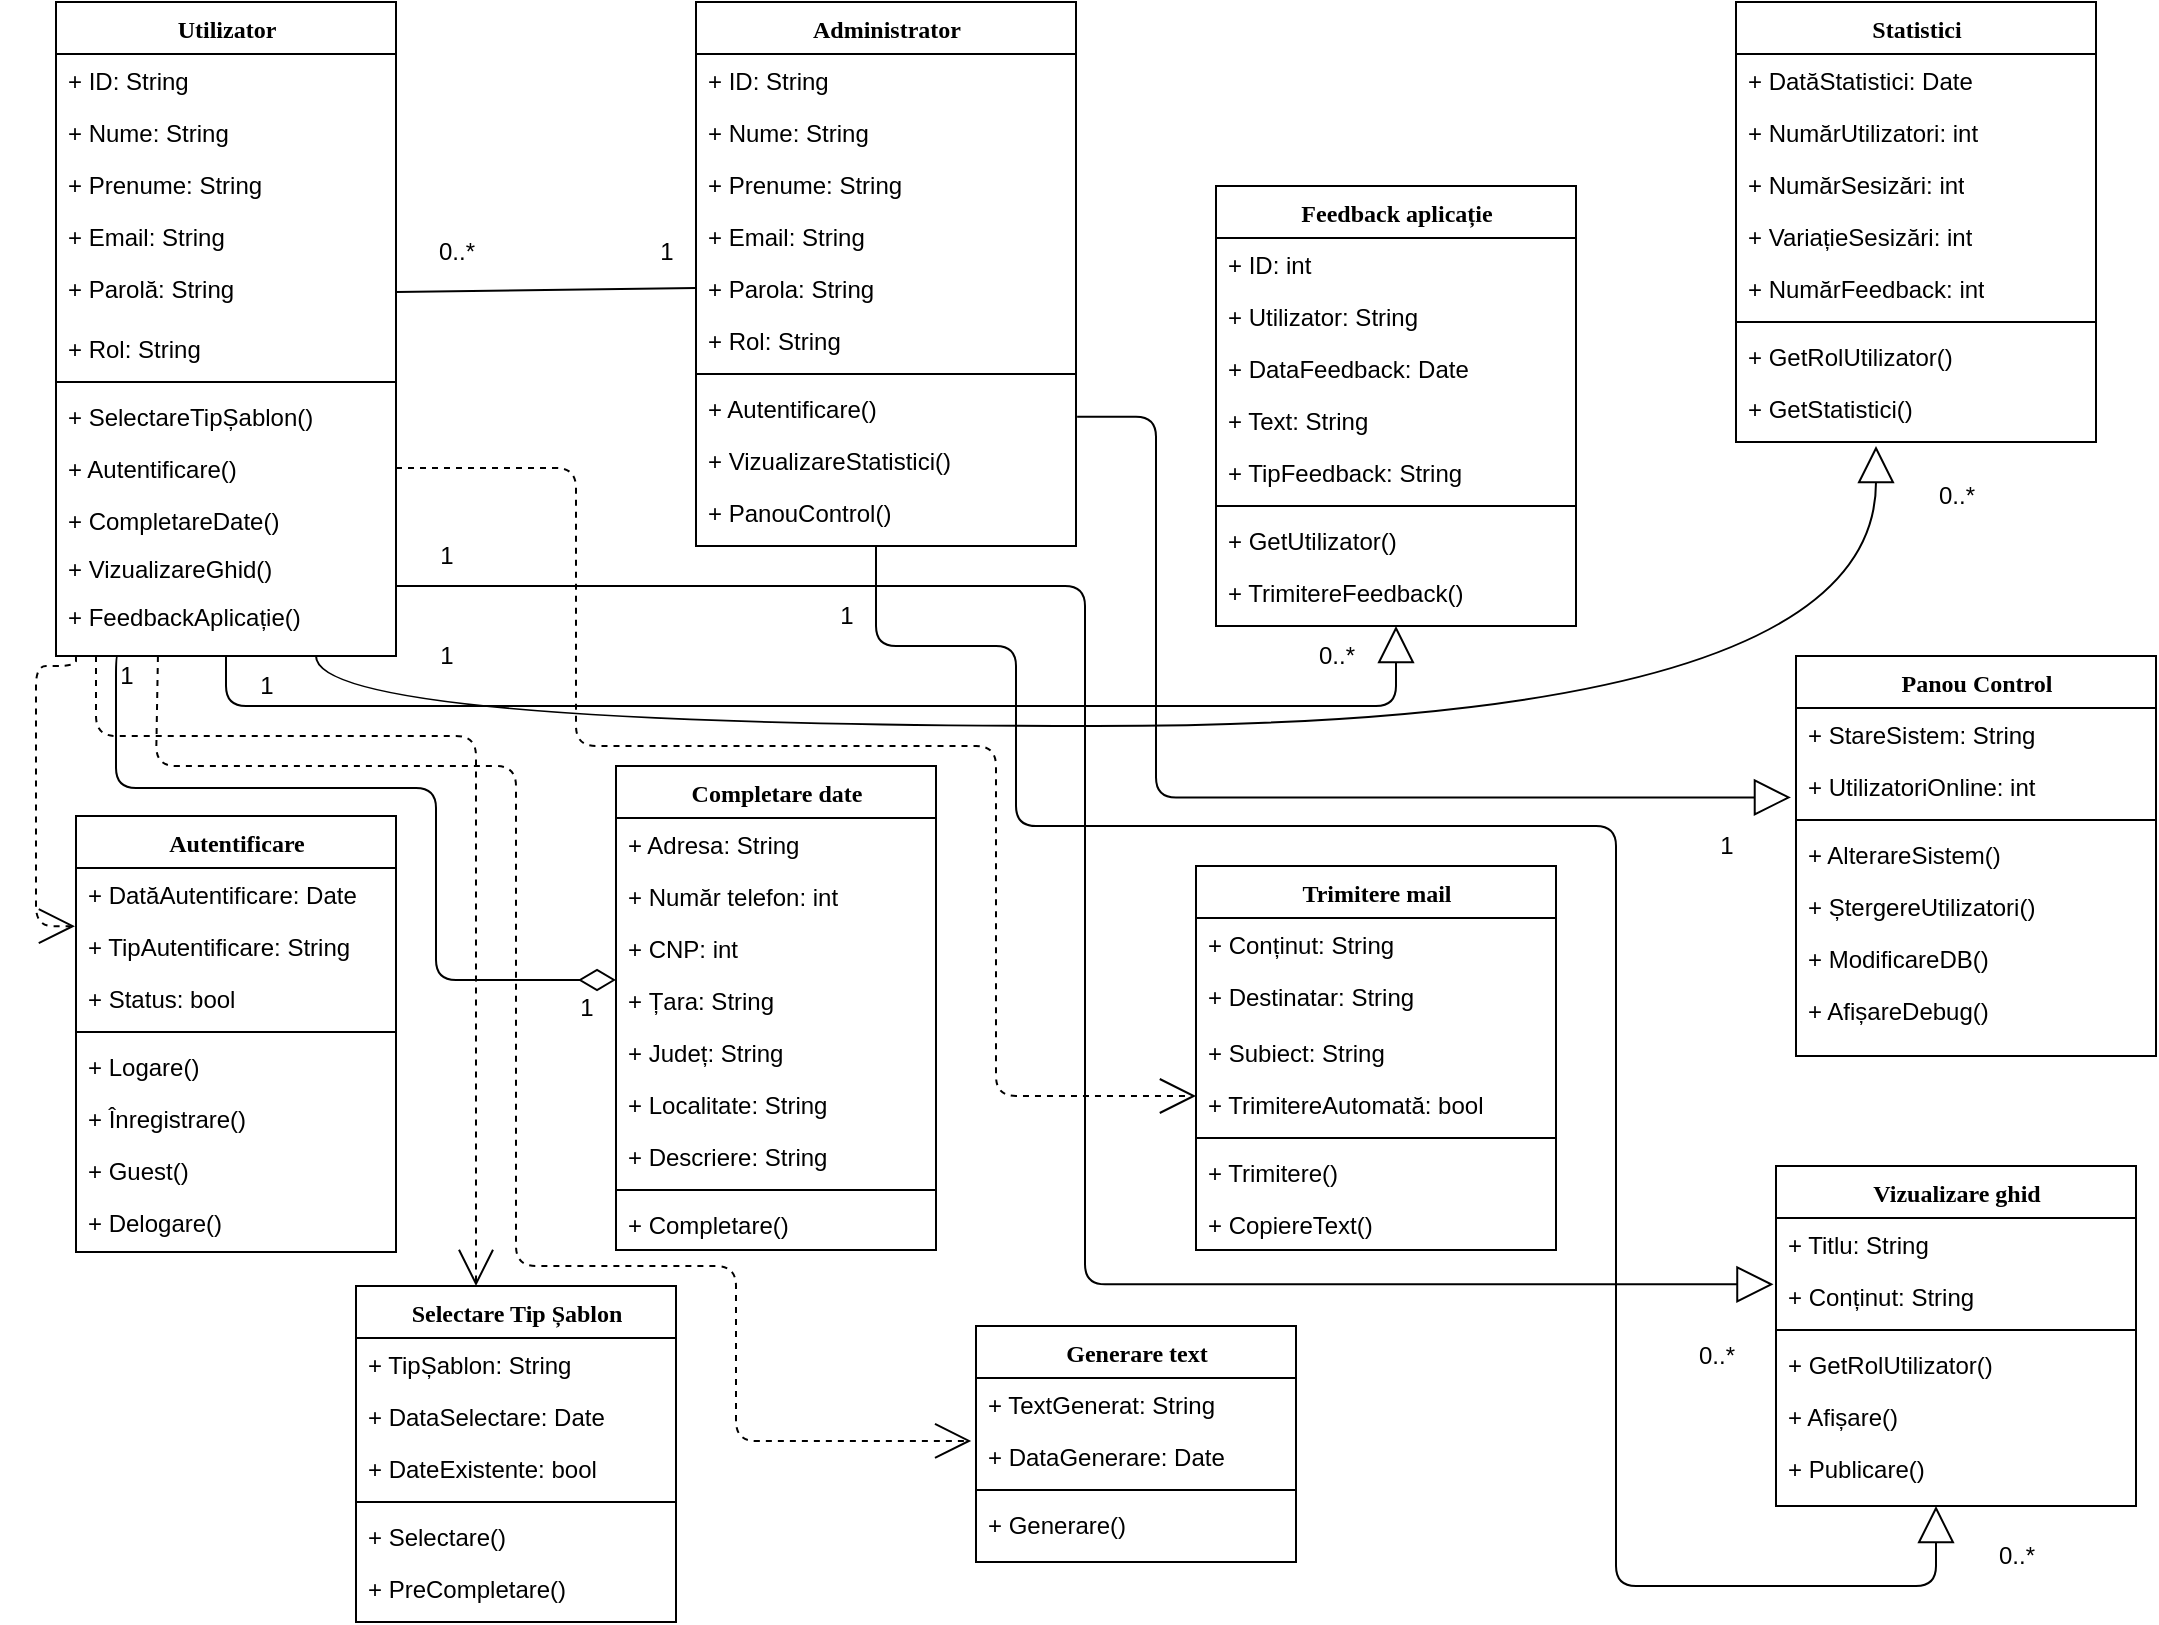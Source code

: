 <mxfile version="22.1.2" type="device">
  <diagram name="Page-1" id="9f46799a-70d6-7492-0946-bef42562c5a5">
    <mxGraphModel dx="1886" dy="870" grid="1" gridSize="10" guides="1" tooltips="1" connect="1" arrows="1" fold="1" page="1" pageScale="1" pageWidth="1100" pageHeight="850" background="none" math="0" shadow="0">
      <root>
        <mxCell id="0" />
        <mxCell id="1" parent="0" />
        <mxCell id="78961159f06e98e8-17" value="Utilizator" style="swimlane;html=1;fontStyle=1;align=center;verticalAlign=top;childLayout=stackLayout;horizontal=1;startSize=26;horizontalStack=0;resizeParent=1;resizeLast=0;collapsible=1;marginBottom=0;swimlaneFillColor=#ffffff;rounded=0;shadow=0;comic=0;labelBackgroundColor=none;strokeWidth=1;fillColor=none;fontFamily=Verdana;fontSize=12;fillOpacity=0;arcSize=15;" parent="1" vertex="1">
          <mxGeometry x="30" y="18" width="170" height="327" as="geometry" />
        </mxCell>
        <mxCell id="78961159f06e98e8-21" value="+ ID: String" style="text;html=1;strokeColor=none;fillColor=none;align=left;verticalAlign=top;spacingLeft=4;spacingRight=4;whiteSpace=wrap;overflow=hidden;rotatable=0;points=[[0,0.5],[1,0.5]];portConstraint=eastwest;fillOpacity=0;" parent="78961159f06e98e8-17" vertex="1">
          <mxGeometry y="26" width="170" height="26" as="geometry" />
        </mxCell>
        <mxCell id="78961159f06e98e8-23" value="+ Nume: String" style="text;html=1;strokeColor=none;fillColor=none;align=left;verticalAlign=top;spacingLeft=4;spacingRight=4;whiteSpace=wrap;overflow=hidden;rotatable=0;points=[[0,0.5],[1,0.5]];portConstraint=eastwest;fillOpacity=0;" parent="78961159f06e98e8-17" vertex="1">
          <mxGeometry y="52" width="170" height="26" as="geometry" />
        </mxCell>
        <mxCell id="78961159f06e98e8-25" value="+ Prenume: String" style="text;html=1;strokeColor=none;fillColor=none;align=left;verticalAlign=top;spacingLeft=4;spacingRight=4;whiteSpace=wrap;overflow=hidden;rotatable=0;points=[[0,0.5],[1,0.5]];portConstraint=eastwest;fillOpacity=0;" parent="78961159f06e98e8-17" vertex="1">
          <mxGeometry y="78" width="170" height="26" as="geometry" />
        </mxCell>
        <mxCell id="78961159f06e98e8-26" value="+ Email: String" style="text;html=1;strokeColor=none;fillColor=none;align=left;verticalAlign=top;spacingLeft=4;spacingRight=4;whiteSpace=wrap;overflow=hidden;rotatable=0;points=[[0,0.5],[1,0.5]];portConstraint=eastwest;fillOpacity=0;" parent="78961159f06e98e8-17" vertex="1">
          <mxGeometry y="104" width="170" height="26" as="geometry" />
        </mxCell>
        <mxCell id="78961159f06e98e8-24" value="+ Parolă: String" style="text;html=1;strokeColor=none;fillColor=none;align=left;verticalAlign=top;spacingLeft=4;spacingRight=4;whiteSpace=wrap;overflow=hidden;rotatable=0;points=[[0,0.5],[1,0.5]];portConstraint=eastwest;fillOpacity=0;" parent="78961159f06e98e8-17" vertex="1">
          <mxGeometry y="130" width="170" height="30" as="geometry" />
        </mxCell>
        <mxCell id="B6uZrkSf-JjobpQveS-N-21" value="+ Rol: String" style="text;html=1;strokeColor=none;fillColor=none;align=left;verticalAlign=top;spacingLeft=4;spacingRight=4;whiteSpace=wrap;overflow=hidden;rotatable=0;points=[[0,0.5],[1,0.5]];portConstraint=eastwest;fillOpacity=0;" parent="78961159f06e98e8-17" vertex="1">
          <mxGeometry y="160" width="170" height="26" as="geometry" />
        </mxCell>
        <mxCell id="78961159f06e98e8-19" value="" style="line;html=1;strokeWidth=1;fillColor=none;align=left;verticalAlign=middle;spacingTop=-1;spacingLeft=3;spacingRight=3;rotatable=0;labelPosition=right;points=[];portConstraint=eastwest;fillOpacity=0;" parent="78961159f06e98e8-17" vertex="1">
          <mxGeometry y="186" width="170" height="8" as="geometry" />
        </mxCell>
        <mxCell id="78961159f06e98e8-27" value="+&amp;nbsp;SelectareTipȘablon()" style="text;html=1;strokeColor=none;fillColor=none;align=left;verticalAlign=top;spacingLeft=4;spacingRight=4;whiteSpace=wrap;overflow=hidden;rotatable=0;points=[[0,0.5],[1,0.5]];portConstraint=eastwest;fillOpacity=0;" parent="78961159f06e98e8-17" vertex="1">
          <mxGeometry y="194" width="170" height="26" as="geometry" />
        </mxCell>
        <mxCell id="78961159f06e98e8-20" value="+ Autentificare()" style="text;html=1;strokeColor=none;fillColor=none;align=left;verticalAlign=top;spacingLeft=4;spacingRight=4;whiteSpace=wrap;overflow=hidden;rotatable=0;points=[[0,0.5],[1,0.5]];portConstraint=eastwest;fillOpacity=0;" parent="78961159f06e98e8-17" vertex="1">
          <mxGeometry y="220" width="170" height="26" as="geometry" />
        </mxCell>
        <mxCell id="B6uZrkSf-JjobpQveS-N-2" value="+ CompletareDate()" style="text;html=1;strokeColor=none;fillColor=none;align=left;verticalAlign=top;spacingLeft=4;spacingRight=4;whiteSpace=wrap;overflow=hidden;rotatable=0;points=[[0,0.5],[1,0.5]];portConstraint=eastwest;fillOpacity=0;" parent="78961159f06e98e8-17" vertex="1">
          <mxGeometry y="246" width="170" height="24" as="geometry" />
        </mxCell>
        <mxCell id="B6uZrkSf-JjobpQveS-N-18" value="+ VizualizareGhid()" style="text;html=1;strokeColor=none;fillColor=none;align=left;verticalAlign=top;spacingLeft=4;spacingRight=4;whiteSpace=wrap;overflow=hidden;rotatable=0;points=[[0,0.5],[1,0.5]];portConstraint=eastwest;fillOpacity=0;" parent="78961159f06e98e8-17" vertex="1">
          <mxGeometry y="270" width="170" height="24" as="geometry" />
        </mxCell>
        <mxCell id="B6uZrkSf-JjobpQveS-N-19" value="+ FeedbackAplicație()" style="text;html=1;strokeColor=none;fillColor=none;align=left;verticalAlign=top;spacingLeft=4;spacingRight=4;whiteSpace=wrap;overflow=hidden;rotatable=0;points=[[0,0.5],[1,0.5]];portConstraint=eastwest;fillOpacity=0;" parent="78961159f06e98e8-17" vertex="1">
          <mxGeometry y="294" width="170" height="24" as="geometry" />
        </mxCell>
        <mxCell id="78961159f06e98e8-30" value="Administrator" style="swimlane;html=1;fontStyle=1;align=center;verticalAlign=top;childLayout=stackLayout;horizontal=1;startSize=26;horizontalStack=0;resizeParent=1;resizeLast=0;collapsible=1;marginBottom=0;swimlaneFillColor=#ffffff;rounded=0;shadow=0;comic=0;labelBackgroundColor=none;strokeWidth=1;fillColor=none;fontFamily=Verdana;fontSize=12;fillOpacity=0;" parent="1" vertex="1">
          <mxGeometry x="350" y="18" width="190" height="272" as="geometry" />
        </mxCell>
        <mxCell id="78961159f06e98e8-31" value="+ ID: String" style="text;html=1;strokeColor=none;fillColor=none;align=left;verticalAlign=top;spacingLeft=4;spacingRight=4;whiteSpace=wrap;overflow=hidden;rotatable=0;points=[[0,0.5],[1,0.5]];portConstraint=eastwest;fillOpacity=0;" parent="78961159f06e98e8-30" vertex="1">
          <mxGeometry y="26" width="190" height="26" as="geometry" />
        </mxCell>
        <mxCell id="78961159f06e98e8-32" value="+ Nume: String" style="text;html=1;strokeColor=none;fillColor=none;align=left;verticalAlign=top;spacingLeft=4;spacingRight=4;whiteSpace=wrap;overflow=hidden;rotatable=0;points=[[0,0.5],[1,0.5]];portConstraint=eastwest;fillOpacity=0;" parent="78961159f06e98e8-30" vertex="1">
          <mxGeometry y="52" width="190" height="26" as="geometry" />
        </mxCell>
        <mxCell id="78961159f06e98e8-33" value="+ Prenume: String" style="text;html=1;strokeColor=none;fillColor=none;align=left;verticalAlign=top;spacingLeft=4;spacingRight=4;whiteSpace=wrap;overflow=hidden;rotatable=0;points=[[0,0.5],[1,0.5]];portConstraint=eastwest;fillOpacity=0;" parent="78961159f06e98e8-30" vertex="1">
          <mxGeometry y="78" width="190" height="26" as="geometry" />
        </mxCell>
        <mxCell id="78961159f06e98e8-34" value="+ Email: String" style="text;html=1;strokeColor=none;fillColor=none;align=left;verticalAlign=top;spacingLeft=4;spacingRight=4;whiteSpace=wrap;overflow=hidden;rotatable=0;points=[[0,0.5],[1,0.5]];portConstraint=eastwest;fillOpacity=0;" parent="78961159f06e98e8-30" vertex="1">
          <mxGeometry y="104" width="190" height="26" as="geometry" />
        </mxCell>
        <mxCell id="78961159f06e98e8-36" value="+ Parola: String" style="text;html=1;strokeColor=none;fillColor=none;align=left;verticalAlign=top;spacingLeft=4;spacingRight=4;whiteSpace=wrap;overflow=hidden;rotatable=0;points=[[0,0.5],[1,0.5]];portConstraint=eastwest;fillOpacity=0;" parent="78961159f06e98e8-30" vertex="1">
          <mxGeometry y="130" width="190" height="26" as="geometry" />
        </mxCell>
        <mxCell id="78961159f06e98e8-37" value="+ Rol: String" style="text;html=1;strokeColor=none;fillColor=none;align=left;verticalAlign=top;spacingLeft=4;spacingRight=4;whiteSpace=wrap;overflow=hidden;rotatable=0;points=[[0,0.5],[1,0.5]];portConstraint=eastwest;fillOpacity=0;" parent="78961159f06e98e8-30" vertex="1">
          <mxGeometry y="156" width="190" height="26" as="geometry" />
        </mxCell>
        <mxCell id="78961159f06e98e8-38" value="" style="line;html=1;strokeWidth=1;fillColor=none;align=left;verticalAlign=middle;spacingTop=-1;spacingLeft=3;spacingRight=3;rotatable=0;labelPosition=right;points=[];portConstraint=eastwest;fillOpacity=0;" parent="78961159f06e98e8-30" vertex="1">
          <mxGeometry y="182" width="190" height="8" as="geometry" />
        </mxCell>
        <mxCell id="78961159f06e98e8-39" value="+ Autentificare()" style="text;html=1;strokeColor=none;fillColor=none;align=left;verticalAlign=top;spacingLeft=4;spacingRight=4;whiteSpace=wrap;overflow=hidden;rotatable=0;points=[[0,0.5],[1,0.5]];portConstraint=eastwest;fillOpacity=0;" parent="78961159f06e98e8-30" vertex="1">
          <mxGeometry y="190" width="190" height="26" as="geometry" />
        </mxCell>
        <mxCell id="78961159f06e98e8-40" value="+ VizualizareStatistici()" style="text;html=1;strokeColor=none;fillColor=none;align=left;verticalAlign=top;spacingLeft=4;spacingRight=4;whiteSpace=wrap;overflow=hidden;rotatable=0;points=[[0,0.5],[1,0.5]];portConstraint=eastwest;fillOpacity=0;" parent="78961159f06e98e8-30" vertex="1">
          <mxGeometry y="216" width="190" height="26" as="geometry" />
        </mxCell>
        <mxCell id="78961159f06e98e8-42" value="+ PanouControl()" style="text;html=1;strokeColor=none;fillColor=none;align=left;verticalAlign=top;spacingLeft=4;spacingRight=4;whiteSpace=wrap;overflow=hidden;rotatable=0;points=[[0,0.5],[1,0.5]];portConstraint=eastwest;fillOpacity=0;" parent="78961159f06e98e8-30" vertex="1">
          <mxGeometry y="242" width="190" height="26" as="geometry" />
        </mxCell>
        <mxCell id="78961159f06e98e8-43" value="Feedback aplicație" style="swimlane;html=1;fontStyle=1;align=center;verticalAlign=top;childLayout=stackLayout;horizontal=1;startSize=26;horizontalStack=0;resizeParent=1;resizeLast=0;collapsible=1;marginBottom=0;swimlaneFillColor=#ffffff;rounded=0;shadow=0;comic=0;labelBackgroundColor=none;strokeWidth=1;fillColor=none;fontFamily=Verdana;fontSize=12;fillOpacity=0;" parent="1" vertex="1">
          <mxGeometry x="610" y="110" width="180" height="220" as="geometry" />
        </mxCell>
        <mxCell id="78961159f06e98e8-44" value="+ ID: int" style="text;html=1;strokeColor=none;fillColor=none;align=left;verticalAlign=top;spacingLeft=4;spacingRight=4;whiteSpace=wrap;overflow=hidden;rotatable=0;points=[[0,0.5],[1,0.5]];portConstraint=eastwest;fillOpacity=0;" parent="78961159f06e98e8-43" vertex="1">
          <mxGeometry y="26" width="180" height="26" as="geometry" />
        </mxCell>
        <mxCell id="78961159f06e98e8-45" value="+ Utilizator: String" style="text;html=1;strokeColor=none;fillColor=none;align=left;verticalAlign=top;spacingLeft=4;spacingRight=4;whiteSpace=wrap;overflow=hidden;rotatable=0;points=[[0,0.5],[1,0.5]];portConstraint=eastwest;fillOpacity=0;" parent="78961159f06e98e8-43" vertex="1">
          <mxGeometry y="52" width="180" height="26" as="geometry" />
        </mxCell>
        <mxCell id="78961159f06e98e8-49" value="+ DataFeedback: Date" style="text;html=1;strokeColor=none;fillColor=none;align=left;verticalAlign=top;spacingLeft=4;spacingRight=4;whiteSpace=wrap;overflow=hidden;rotatable=0;points=[[0,0.5],[1,0.5]];portConstraint=eastwest;fillOpacity=0;" parent="78961159f06e98e8-43" vertex="1">
          <mxGeometry y="78" width="180" height="26" as="geometry" />
        </mxCell>
        <mxCell id="78961159f06e98e8-50" value="+ Text: String" style="text;html=1;strokeColor=none;fillColor=none;align=left;verticalAlign=top;spacingLeft=4;spacingRight=4;whiteSpace=wrap;overflow=hidden;rotatable=0;points=[[0,0.5],[1,0.5]];portConstraint=eastwest;fillOpacity=0;" parent="78961159f06e98e8-43" vertex="1">
          <mxGeometry y="104" width="180" height="26" as="geometry" />
        </mxCell>
        <mxCell id="cD6_3jRQi_ZiUJ1ktqty-12" value="+ TipFeedback: String" style="text;html=1;strokeColor=none;fillColor=none;align=left;verticalAlign=top;spacingLeft=4;spacingRight=4;whiteSpace=wrap;overflow=hidden;rotatable=0;points=[[0,0.5],[1,0.5]];portConstraint=eastwest;fillOpacity=0;" vertex="1" parent="78961159f06e98e8-43">
          <mxGeometry y="130" width="180" height="26" as="geometry" />
        </mxCell>
        <mxCell id="78961159f06e98e8-51" value="" style="line;html=1;strokeWidth=1;fillColor=none;align=left;verticalAlign=middle;spacingTop=-1;spacingLeft=3;spacingRight=3;rotatable=0;labelPosition=right;points=[];portConstraint=eastwest;fillOpacity=0;" parent="78961159f06e98e8-43" vertex="1">
          <mxGeometry y="156" width="180" height="8" as="geometry" />
        </mxCell>
        <mxCell id="78961159f06e98e8-52" value="+ GetUtilizator()" style="text;html=1;strokeColor=none;fillColor=none;align=left;verticalAlign=top;spacingLeft=4;spacingRight=4;whiteSpace=wrap;overflow=hidden;rotatable=0;points=[[0,0.5],[1,0.5]];portConstraint=eastwest;fillOpacity=0;" parent="78961159f06e98e8-43" vertex="1">
          <mxGeometry y="164" width="180" height="26" as="geometry" />
        </mxCell>
        <mxCell id="78961159f06e98e8-53" value="+ TrimitereFeedback()" style="text;html=1;strokeColor=none;fillColor=none;align=left;verticalAlign=top;spacingLeft=4;spacingRight=4;whiteSpace=wrap;overflow=hidden;rotatable=0;points=[[0,0.5],[1,0.5]];portConstraint=eastwest;fillOpacity=0;" parent="78961159f06e98e8-43" vertex="1">
          <mxGeometry y="190" width="180" height="30" as="geometry" />
        </mxCell>
        <mxCell id="78961159f06e98e8-56" value="Autentificare" style="swimlane;html=1;fontStyle=1;align=center;verticalAlign=top;childLayout=stackLayout;horizontal=1;startSize=26;horizontalStack=0;resizeParent=1;resizeLast=0;collapsible=1;marginBottom=0;swimlaneFillColor=#ffffff;rounded=0;shadow=0;comic=0;labelBackgroundColor=none;strokeWidth=1;fillColor=none;fontFamily=Verdana;fontSize=12;fillOpacity=0;" parent="1" vertex="1">
          <mxGeometry x="40" y="425" width="160" height="218" as="geometry" />
        </mxCell>
        <mxCell id="78961159f06e98e8-57" value="+ DatăAutentificare: Date" style="text;html=1;strokeColor=none;fillColor=none;align=left;verticalAlign=top;spacingLeft=4;spacingRight=4;whiteSpace=wrap;overflow=hidden;rotatable=0;points=[[0,0.5],[1,0.5]];portConstraint=eastwest;fillOpacity=0;" parent="78961159f06e98e8-56" vertex="1">
          <mxGeometry y="26" width="160" height="26" as="geometry" />
        </mxCell>
        <mxCell id="78961159f06e98e8-58" value="+ TipAutentificare: String" style="text;html=1;strokeColor=none;fillColor=none;align=left;verticalAlign=top;spacingLeft=4;spacingRight=4;whiteSpace=wrap;overflow=hidden;rotatable=0;points=[[0,0.5],[1,0.5]];portConstraint=eastwest;fillOpacity=0;" parent="78961159f06e98e8-56" vertex="1">
          <mxGeometry y="52" width="160" height="26" as="geometry" />
        </mxCell>
        <mxCell id="78961159f06e98e8-59" value="+ Status: bool" style="text;html=1;strokeColor=none;fillColor=none;align=left;verticalAlign=top;spacingLeft=4;spacingRight=4;whiteSpace=wrap;overflow=hidden;rotatable=0;points=[[0,0.5],[1,0.5]];portConstraint=eastwest;fillOpacity=0;" parent="78961159f06e98e8-56" vertex="1">
          <mxGeometry y="78" width="160" height="26" as="geometry" />
        </mxCell>
        <mxCell id="78961159f06e98e8-64" value="" style="line;html=1;strokeWidth=1;fillColor=none;align=left;verticalAlign=middle;spacingTop=-1;spacingLeft=3;spacingRight=3;rotatable=0;labelPosition=right;points=[];portConstraint=eastwest;fillOpacity=0;" parent="78961159f06e98e8-56" vertex="1">
          <mxGeometry y="104" width="160" height="8" as="geometry" />
        </mxCell>
        <mxCell id="78961159f06e98e8-65" value="+ Logare()" style="text;html=1;strokeColor=none;fillColor=none;align=left;verticalAlign=top;spacingLeft=4;spacingRight=4;whiteSpace=wrap;overflow=hidden;rotatable=0;points=[[0,0.5],[1,0.5]];portConstraint=eastwest;fillOpacity=0;" parent="78961159f06e98e8-56" vertex="1">
          <mxGeometry y="112" width="160" height="26" as="geometry" />
        </mxCell>
        <mxCell id="78961159f06e98e8-66" value="+ Înregistrare()" style="text;html=1;strokeColor=none;fillColor=none;align=left;verticalAlign=top;spacingLeft=4;spacingRight=4;whiteSpace=wrap;overflow=hidden;rotatable=0;points=[[0,0.5],[1,0.5]];portConstraint=eastwest;fillOpacity=0;" parent="78961159f06e98e8-56" vertex="1">
          <mxGeometry y="138" width="160" height="26" as="geometry" />
        </mxCell>
        <mxCell id="78961159f06e98e8-68" value="+ Guest()" style="text;html=1;strokeColor=none;fillColor=none;align=left;verticalAlign=top;spacingLeft=4;spacingRight=4;whiteSpace=wrap;overflow=hidden;rotatable=0;points=[[0,0.5],[1,0.5]];portConstraint=eastwest;fillOpacity=0;" parent="78961159f06e98e8-56" vertex="1">
          <mxGeometry y="164" width="160" height="26" as="geometry" />
        </mxCell>
        <mxCell id="B6uZrkSf-JjobpQveS-N-28" value="+ Delogare()" style="text;html=1;strokeColor=none;fillColor=none;align=left;verticalAlign=top;spacingLeft=4;spacingRight=4;whiteSpace=wrap;overflow=hidden;rotatable=0;points=[[0,0.5],[1,0.5]];portConstraint=eastwest;fillOpacity=0;" parent="78961159f06e98e8-56" vertex="1">
          <mxGeometry y="190" width="160" height="26" as="geometry" />
        </mxCell>
        <mxCell id="78961159f06e98e8-69" value="Selectare Tip Șablon" style="swimlane;html=1;fontStyle=1;align=center;verticalAlign=top;childLayout=stackLayout;horizontal=1;startSize=26;horizontalStack=0;resizeParent=1;resizeLast=0;collapsible=1;marginBottom=0;swimlaneFillColor=#ffffff;rounded=0;shadow=0;comic=0;labelBackgroundColor=none;strokeWidth=1;fillColor=none;fontFamily=Verdana;fontSize=12;fillOpacity=0;" parent="1" vertex="1">
          <mxGeometry x="180" y="660" width="160" height="168" as="geometry" />
        </mxCell>
        <mxCell id="78961159f06e98e8-70" value="+ TipȘablon: String" style="text;html=1;strokeColor=none;fillColor=none;align=left;verticalAlign=top;spacingLeft=4;spacingRight=4;whiteSpace=wrap;overflow=hidden;rotatable=0;points=[[0,0.5],[1,0.5]];portConstraint=eastwest;fillOpacity=0;" parent="78961159f06e98e8-69" vertex="1">
          <mxGeometry y="26" width="160" height="26" as="geometry" />
        </mxCell>
        <mxCell id="78961159f06e98e8-71" value="+ DataSelectare: Date" style="text;html=1;strokeColor=none;fillColor=none;align=left;verticalAlign=top;spacingLeft=4;spacingRight=4;whiteSpace=wrap;overflow=hidden;rotatable=0;points=[[0,0.5],[1,0.5]];portConstraint=eastwest;fillOpacity=0;" parent="78961159f06e98e8-69" vertex="1">
          <mxGeometry y="52" width="160" height="26" as="geometry" />
        </mxCell>
        <mxCell id="78961159f06e98e8-72" value="+ DateExistente: bool" style="text;html=1;strokeColor=none;fillColor=none;align=left;verticalAlign=top;spacingLeft=4;spacingRight=4;whiteSpace=wrap;overflow=hidden;rotatable=0;points=[[0,0.5],[1,0.5]];portConstraint=eastwest;fillOpacity=0;" parent="78961159f06e98e8-69" vertex="1">
          <mxGeometry y="78" width="160" height="26" as="geometry" />
        </mxCell>
        <mxCell id="78961159f06e98e8-77" value="" style="line;html=1;strokeWidth=1;fillColor=none;align=left;verticalAlign=middle;spacingTop=-1;spacingLeft=3;spacingRight=3;rotatable=0;labelPosition=right;points=[];portConstraint=eastwest;fillOpacity=0;" parent="78961159f06e98e8-69" vertex="1">
          <mxGeometry y="104" width="160" height="8" as="geometry" />
        </mxCell>
        <mxCell id="78961159f06e98e8-78" value="+ Selectare()" style="text;html=1;strokeColor=none;fillColor=none;align=left;verticalAlign=top;spacingLeft=4;spacingRight=4;whiteSpace=wrap;overflow=hidden;rotatable=0;points=[[0,0.5],[1,0.5]];portConstraint=eastwest;fillOpacity=0;" parent="78961159f06e98e8-69" vertex="1">
          <mxGeometry y="112" width="160" height="26" as="geometry" />
        </mxCell>
        <mxCell id="78961159f06e98e8-79" value="+ PreCompletare()" style="text;html=1;strokeColor=none;fillColor=none;align=left;verticalAlign=top;spacingLeft=4;spacingRight=4;whiteSpace=wrap;overflow=hidden;rotatable=0;points=[[0,0.5],[1,0.5]];portConstraint=eastwest;fillOpacity=0;" parent="78961159f06e98e8-69" vertex="1">
          <mxGeometry y="138" width="160" height="26" as="geometry" />
        </mxCell>
        <mxCell id="78961159f06e98e8-82" value="Completare date" style="swimlane;html=1;fontStyle=1;align=center;verticalAlign=top;childLayout=stackLayout;horizontal=1;startSize=26;horizontalStack=0;resizeParent=1;resizeLast=0;collapsible=1;marginBottom=0;swimlaneFillColor=#ffffff;rounded=0;shadow=0;comic=0;labelBackgroundColor=none;strokeWidth=1;fillColor=none;fontFamily=Verdana;fontSize=12;fillOpacity=0;" parent="1" vertex="1">
          <mxGeometry x="310" y="400" width="160" height="242" as="geometry" />
        </mxCell>
        <mxCell id="78961159f06e98e8-83" value="+ Adresa: String" style="text;html=1;strokeColor=none;fillColor=none;align=left;verticalAlign=top;spacingLeft=4;spacingRight=4;whiteSpace=wrap;overflow=hidden;rotatable=0;points=[[0,0.5],[1,0.5]];portConstraint=eastwest;fillOpacity=0;" parent="78961159f06e98e8-82" vertex="1">
          <mxGeometry y="26" width="160" height="26" as="geometry" />
        </mxCell>
        <mxCell id="78961159f06e98e8-84" value="+ Număr telefon: int" style="text;html=1;strokeColor=none;fillColor=none;align=left;verticalAlign=top;spacingLeft=4;spacingRight=4;whiteSpace=wrap;overflow=hidden;rotatable=0;points=[[0,0.5],[1,0.5]];portConstraint=eastwest;fillOpacity=0;" parent="78961159f06e98e8-82" vertex="1">
          <mxGeometry y="52" width="160" height="26" as="geometry" />
        </mxCell>
        <mxCell id="78961159f06e98e8-85" value="+ CNP: int" style="text;html=1;strokeColor=none;fillColor=none;align=left;verticalAlign=top;spacingLeft=4;spacingRight=4;whiteSpace=wrap;overflow=hidden;rotatable=0;points=[[0,0.5],[1,0.5]];portConstraint=eastwest;fillOpacity=0;" parent="78961159f06e98e8-82" vertex="1">
          <mxGeometry y="78" width="160" height="26" as="geometry" />
        </mxCell>
        <mxCell id="78961159f06e98e8-86" value="+ Țara: String" style="text;html=1;strokeColor=none;fillColor=none;align=left;verticalAlign=top;spacingLeft=4;spacingRight=4;whiteSpace=wrap;overflow=hidden;rotatable=0;points=[[0,0.5],[1,0.5]];portConstraint=eastwest;fillOpacity=0;" parent="78961159f06e98e8-82" vertex="1">
          <mxGeometry y="104" width="160" height="26" as="geometry" />
        </mxCell>
        <mxCell id="78961159f06e98e8-87" value="+ Județ: String" style="text;html=1;strokeColor=none;fillColor=none;align=left;verticalAlign=top;spacingLeft=4;spacingRight=4;whiteSpace=wrap;overflow=hidden;rotatable=0;points=[[0,0.5],[1,0.5]];portConstraint=eastwest;fillOpacity=0;" parent="78961159f06e98e8-82" vertex="1">
          <mxGeometry y="130" width="160" height="26" as="geometry" />
        </mxCell>
        <mxCell id="78961159f06e98e8-88" value="+ Localitate: String" style="text;html=1;strokeColor=none;fillColor=none;align=left;verticalAlign=top;spacingLeft=4;spacingRight=4;whiteSpace=wrap;overflow=hidden;rotatable=0;points=[[0,0.5],[1,0.5]];portConstraint=eastwest;fillOpacity=0;" parent="78961159f06e98e8-82" vertex="1">
          <mxGeometry y="156" width="160" height="26" as="geometry" />
        </mxCell>
        <mxCell id="78961159f06e98e8-89" value="+ Descriere: String" style="text;html=1;strokeColor=none;fillColor=none;align=left;verticalAlign=top;spacingLeft=4;spacingRight=4;whiteSpace=wrap;overflow=hidden;rotatable=0;points=[[0,0.5],[1,0.5]];portConstraint=eastwest;fillOpacity=0;" parent="78961159f06e98e8-82" vertex="1">
          <mxGeometry y="182" width="160" height="26" as="geometry" />
        </mxCell>
        <mxCell id="78961159f06e98e8-90" value="" style="line;html=1;strokeWidth=1;fillColor=none;align=left;verticalAlign=middle;spacingTop=-1;spacingLeft=3;spacingRight=3;rotatable=0;labelPosition=right;points=[];portConstraint=eastwest;fillOpacity=0;" parent="78961159f06e98e8-82" vertex="1">
          <mxGeometry y="208" width="160" height="8" as="geometry" />
        </mxCell>
        <mxCell id="78961159f06e98e8-91" value="+ Completare()" style="text;html=1;strokeColor=none;fillColor=none;align=left;verticalAlign=top;spacingLeft=4;spacingRight=4;whiteSpace=wrap;overflow=hidden;rotatable=0;points=[[0,0.5],[1,0.5]];portConstraint=eastwest;fillOpacity=0;" parent="78961159f06e98e8-82" vertex="1">
          <mxGeometry y="216" width="160" height="26" as="geometry" />
        </mxCell>
        <mxCell id="78961159f06e98e8-95" value="Generare text" style="swimlane;html=1;fontStyle=1;align=center;verticalAlign=top;childLayout=stackLayout;horizontal=1;startSize=26;horizontalStack=0;resizeParent=1;resizeLast=0;collapsible=1;marginBottom=0;swimlaneFillColor=#ffffff;rounded=0;shadow=0;comic=0;labelBackgroundColor=none;strokeWidth=1;fillColor=none;fontFamily=Verdana;fontSize=12;fillOpacity=0;" parent="1" vertex="1">
          <mxGeometry x="490" y="680" width="160" height="118" as="geometry" />
        </mxCell>
        <mxCell id="78961159f06e98e8-96" value="+ TextGenerat: String" style="text;html=1;strokeColor=none;fillColor=none;align=left;verticalAlign=top;spacingLeft=4;spacingRight=4;whiteSpace=wrap;overflow=hidden;rotatable=0;points=[[0,0.5],[1,0.5]];portConstraint=eastwest;fillOpacity=0;" parent="78961159f06e98e8-95" vertex="1">
          <mxGeometry y="26" width="160" height="26" as="geometry" />
        </mxCell>
        <mxCell id="78961159f06e98e8-97" value="+ DataGenerare: Date" style="text;html=1;strokeColor=none;fillColor=none;align=left;verticalAlign=top;spacingLeft=4;spacingRight=4;whiteSpace=wrap;overflow=hidden;rotatable=0;points=[[0,0.5],[1,0.5]];portConstraint=eastwest;fillOpacity=0;" parent="78961159f06e98e8-95" vertex="1">
          <mxGeometry y="52" width="160" height="26" as="geometry" />
        </mxCell>
        <mxCell id="78961159f06e98e8-103" value="" style="line;html=1;strokeWidth=1;fillColor=none;align=left;verticalAlign=middle;spacingTop=-1;spacingLeft=3;spacingRight=3;rotatable=0;labelPosition=right;points=[];portConstraint=eastwest;fillOpacity=0;" parent="78961159f06e98e8-95" vertex="1">
          <mxGeometry y="78" width="160" height="8" as="geometry" />
        </mxCell>
        <mxCell id="78961159f06e98e8-104" value="+ Generare()" style="text;html=1;strokeColor=none;fillColor=none;align=left;verticalAlign=top;spacingLeft=4;spacingRight=4;whiteSpace=wrap;overflow=hidden;rotatable=0;points=[[0,0.5],[1,0.5]];portConstraint=eastwest;fillOpacity=0;" parent="78961159f06e98e8-95" vertex="1">
          <mxGeometry y="86" width="160" height="26" as="geometry" />
        </mxCell>
        <mxCell id="78961159f06e98e8-108" value="Trimitere mail" style="swimlane;html=1;fontStyle=1;align=center;verticalAlign=top;childLayout=stackLayout;horizontal=1;startSize=26;horizontalStack=0;resizeParent=1;resizeLast=0;collapsible=1;marginBottom=0;swimlaneFillColor=#ffffff;rounded=0;shadow=0;comic=0;labelBackgroundColor=none;strokeWidth=1;fillColor=none;fontFamily=Verdana;fontSize=12;fillOpacity=0;" parent="1" vertex="1">
          <mxGeometry x="600" y="450" width="180" height="192" as="geometry" />
        </mxCell>
        <mxCell id="78961159f06e98e8-109" value="+ Conținut: String" style="text;html=1;strokeColor=none;fillColor=none;align=left;verticalAlign=top;spacingLeft=4;spacingRight=4;whiteSpace=wrap;overflow=hidden;rotatable=0;points=[[0,0.5],[1,0.5]];portConstraint=eastwest;fillOpacity=0;" parent="78961159f06e98e8-108" vertex="1">
          <mxGeometry y="26" width="180" height="26" as="geometry" />
        </mxCell>
        <mxCell id="78961159f06e98e8-110" value="+ Destinatar: String" style="text;html=1;strokeColor=none;fillColor=none;align=left;verticalAlign=top;spacingLeft=4;spacingRight=4;whiteSpace=wrap;overflow=hidden;rotatable=0;points=[[0,0.5],[1,0.5]];portConstraint=eastwest;fillOpacity=0;" parent="78961159f06e98e8-108" vertex="1">
          <mxGeometry y="52" width="180" height="28" as="geometry" />
        </mxCell>
        <mxCell id="cD6_3jRQi_ZiUJ1ktqty-6" value="+ Subiect: String" style="text;html=1;strokeColor=none;fillColor=none;align=left;verticalAlign=top;spacingLeft=4;spacingRight=4;whiteSpace=wrap;overflow=hidden;rotatable=0;points=[[0,0.5],[1,0.5]];portConstraint=eastwest;fillOpacity=0;" vertex="1" parent="78961159f06e98e8-108">
          <mxGeometry y="80" width="180" height="26" as="geometry" />
        </mxCell>
        <mxCell id="cD6_3jRQi_ZiUJ1ktqty-7" value="+ TrimitereAutomată: bool" style="text;html=1;strokeColor=none;fillColor=none;align=left;verticalAlign=top;spacingLeft=4;spacingRight=4;whiteSpace=wrap;overflow=hidden;rotatable=0;points=[[0,0.5],[1,0.5]];portConstraint=eastwest;fillOpacity=0;" vertex="1" parent="78961159f06e98e8-108">
          <mxGeometry y="106" width="180" height="26" as="geometry" />
        </mxCell>
        <mxCell id="78961159f06e98e8-116" value="" style="line;html=1;strokeWidth=1;fillColor=none;align=left;verticalAlign=middle;spacingTop=-1;spacingLeft=3;spacingRight=3;rotatable=0;labelPosition=right;points=[];portConstraint=eastwest;fillOpacity=0;" parent="78961159f06e98e8-108" vertex="1">
          <mxGeometry y="132" width="180" height="8" as="geometry" />
        </mxCell>
        <mxCell id="78961159f06e98e8-117" value="+ Trimitere()" style="text;html=1;strokeColor=none;fillColor=none;align=left;verticalAlign=top;spacingLeft=4;spacingRight=4;whiteSpace=wrap;overflow=hidden;rotatable=0;points=[[0,0.5],[1,0.5]];portConstraint=eastwest;fillOpacity=0;" parent="78961159f06e98e8-108" vertex="1">
          <mxGeometry y="140" width="180" height="26" as="geometry" />
        </mxCell>
        <mxCell id="78961159f06e98e8-120" value="+ CopiereText()" style="text;html=1;strokeColor=none;fillColor=none;align=left;verticalAlign=top;spacingLeft=4;spacingRight=4;whiteSpace=wrap;overflow=hidden;rotatable=0;points=[[0,0.5],[1,0.5]];portConstraint=eastwest;fillOpacity=0;" parent="78961159f06e98e8-108" vertex="1">
          <mxGeometry y="166" width="180" height="26" as="geometry" />
        </mxCell>
        <mxCell id="cD6_3jRQi_ZiUJ1ktqty-1" style="edgeStyle=elbowEdgeStyle;html=1;labelBackgroundColor=none;startFill=0;startSize=8;endArrow=block;endFill=0;endSize=16;fontFamily=Verdana;fontSize=12;fillOpacity=0;elbow=vertical;exitX=0.5;exitY=1;exitDx=0;exitDy=0;entryX=0.5;entryY=1;entryDx=0;entryDy=0;entryPerimeter=0;" edge="1" parent="1" source="78961159f06e98e8-17" target="78961159f06e98e8-53">
          <mxGeometry relative="1" as="geometry">
            <Array as="points">
              <mxPoint x="470" y="370" />
            </Array>
            <mxPoint x="70" y="380" as="sourcePoint" />
            <mxPoint x="840" y="330" as="targetPoint" />
          </mxGeometry>
        </mxCell>
        <mxCell id="cD6_3jRQi_ZiUJ1ktqty-9" value="" style="endArrow=none;html=1;rounded=0;entryX=0;entryY=0.5;entryDx=0;entryDy=0;exitX=1;exitY=0.5;exitDx=0;exitDy=0;" edge="1" parent="1" source="78961159f06e98e8-24" target="78961159f06e98e8-36">
          <mxGeometry width="50" height="50" relative="1" as="geometry">
            <mxPoint x="230" y="200" as="sourcePoint" />
            <mxPoint x="280" y="150" as="targetPoint" />
          </mxGeometry>
        </mxCell>
        <mxCell id="cD6_3jRQi_ZiUJ1ktqty-10" value="1" style="text;html=1;align=center;verticalAlign=middle;resizable=0;points=[];autosize=1;strokeColor=none;fillColor=none;" vertex="1" parent="1">
          <mxGeometry x="320" y="128" width="30" height="30" as="geometry" />
        </mxCell>
        <mxCell id="cD6_3jRQi_ZiUJ1ktqty-11" value="0..*" style="text;html=1;align=center;verticalAlign=middle;resizable=0;points=[];autosize=1;strokeColor=none;fillColor=none;" vertex="1" parent="1">
          <mxGeometry x="210" y="128" width="40" height="30" as="geometry" />
        </mxCell>
        <mxCell id="cD6_3jRQi_ZiUJ1ktqty-13" value="1" style="text;html=1;align=center;verticalAlign=middle;resizable=0;points=[];autosize=1;strokeColor=none;fillColor=none;" vertex="1" parent="1">
          <mxGeometry x="120" y="345" width="30" height="30" as="geometry" />
        </mxCell>
        <mxCell id="cD6_3jRQi_ZiUJ1ktqty-14" value="0..*" style="text;html=1;align=center;verticalAlign=middle;resizable=0;points=[];autosize=1;strokeColor=none;fillColor=none;" vertex="1" parent="1">
          <mxGeometry x="650" y="330" width="40" height="30" as="geometry" />
        </mxCell>
        <mxCell id="cD6_3jRQi_ZiUJ1ktqty-17" value="Vizualizare ghid" style="swimlane;html=1;fontStyle=1;align=center;verticalAlign=top;childLayout=stackLayout;horizontal=1;startSize=26;horizontalStack=0;resizeParent=1;resizeLast=0;collapsible=1;marginBottom=0;swimlaneFillColor=#ffffff;rounded=0;shadow=0;comic=0;labelBackgroundColor=none;strokeWidth=1;fillColor=none;fontFamily=Verdana;fontSize=12;fillOpacity=0;" vertex="1" parent="1">
          <mxGeometry x="890" y="600" width="180" height="170" as="geometry" />
        </mxCell>
        <mxCell id="cD6_3jRQi_ZiUJ1ktqty-18" value="+ Titlu: String" style="text;html=1;strokeColor=none;fillColor=none;align=left;verticalAlign=top;spacingLeft=4;spacingRight=4;whiteSpace=wrap;overflow=hidden;rotatable=0;points=[[0,0.5],[1,0.5]];portConstraint=eastwest;fillOpacity=0;" vertex="1" parent="cD6_3jRQi_ZiUJ1ktqty-17">
          <mxGeometry y="26" width="180" height="26" as="geometry" />
        </mxCell>
        <mxCell id="cD6_3jRQi_ZiUJ1ktqty-19" value="+ Conținut: String" style="text;html=1;strokeColor=none;fillColor=none;align=left;verticalAlign=top;spacingLeft=4;spacingRight=4;whiteSpace=wrap;overflow=hidden;rotatable=0;points=[[0,0.5],[1,0.5]];portConstraint=eastwest;fillOpacity=0;" vertex="1" parent="cD6_3jRQi_ZiUJ1ktqty-17">
          <mxGeometry y="52" width="180" height="26" as="geometry" />
        </mxCell>
        <mxCell id="cD6_3jRQi_ZiUJ1ktqty-23" value="" style="line;html=1;strokeWidth=1;fillColor=none;align=left;verticalAlign=middle;spacingTop=-1;spacingLeft=3;spacingRight=3;rotatable=0;labelPosition=right;points=[];portConstraint=eastwest;fillOpacity=0;" vertex="1" parent="cD6_3jRQi_ZiUJ1ktqty-17">
          <mxGeometry y="78" width="180" height="8" as="geometry" />
        </mxCell>
        <mxCell id="cD6_3jRQi_ZiUJ1ktqty-24" value="+ GetRolUtilizator()" style="text;html=1;strokeColor=none;fillColor=none;align=left;verticalAlign=top;spacingLeft=4;spacingRight=4;whiteSpace=wrap;overflow=hidden;rotatable=0;points=[[0,0.5],[1,0.5]];portConstraint=eastwest;fillOpacity=0;" vertex="1" parent="cD6_3jRQi_ZiUJ1ktqty-17">
          <mxGeometry y="86" width="180" height="26" as="geometry" />
        </mxCell>
        <mxCell id="cD6_3jRQi_ZiUJ1ktqty-76" value="+ Afișare()" style="text;html=1;strokeColor=none;fillColor=none;align=left;verticalAlign=top;spacingLeft=4;spacingRight=4;whiteSpace=wrap;overflow=hidden;rotatable=0;points=[[0,0.5],[1,0.5]];portConstraint=eastwest;fillOpacity=0;" vertex="1" parent="cD6_3jRQi_ZiUJ1ktqty-17">
          <mxGeometry y="112" width="180" height="26" as="geometry" />
        </mxCell>
        <mxCell id="cD6_3jRQi_ZiUJ1ktqty-77" value="+ Publicare()" style="text;html=1;strokeColor=none;fillColor=none;align=left;verticalAlign=top;spacingLeft=4;spacingRight=4;whiteSpace=wrap;overflow=hidden;rotatable=0;points=[[0,0.5],[1,0.5]];portConstraint=eastwest;fillOpacity=0;" vertex="1" parent="cD6_3jRQi_ZiUJ1ktqty-17">
          <mxGeometry y="138" width="180" height="26" as="geometry" />
        </mxCell>
        <mxCell id="cD6_3jRQi_ZiUJ1ktqty-26" value="Statistici" style="swimlane;html=1;fontStyle=1;align=center;verticalAlign=top;childLayout=stackLayout;horizontal=1;startSize=26;horizontalStack=0;resizeParent=1;resizeLast=0;collapsible=1;marginBottom=0;swimlaneFillColor=#ffffff;rounded=0;shadow=0;comic=0;labelBackgroundColor=none;strokeWidth=1;fillColor=none;fontFamily=Verdana;fontSize=12;fillOpacity=0;" vertex="1" parent="1">
          <mxGeometry x="870" y="18" width="180" height="220" as="geometry" />
        </mxCell>
        <mxCell id="cD6_3jRQi_ZiUJ1ktqty-27" value="+ DatăStatistici: Date" style="text;html=1;strokeColor=none;fillColor=none;align=left;verticalAlign=top;spacingLeft=4;spacingRight=4;whiteSpace=wrap;overflow=hidden;rotatable=0;points=[[0,0.5],[1,0.5]];portConstraint=eastwest;fillOpacity=0;" vertex="1" parent="cD6_3jRQi_ZiUJ1ktqty-26">
          <mxGeometry y="26" width="180" height="26" as="geometry" />
        </mxCell>
        <mxCell id="cD6_3jRQi_ZiUJ1ktqty-28" value="+ NumărUtilizatori: int" style="text;html=1;strokeColor=none;fillColor=none;align=left;verticalAlign=top;spacingLeft=4;spacingRight=4;whiteSpace=wrap;overflow=hidden;rotatable=0;points=[[0,0.5],[1,0.5]];portConstraint=eastwest;fillOpacity=0;" vertex="1" parent="cD6_3jRQi_ZiUJ1ktqty-26">
          <mxGeometry y="52" width="180" height="26" as="geometry" />
        </mxCell>
        <mxCell id="cD6_3jRQi_ZiUJ1ktqty-29" value="+ NumărSesizări: int" style="text;html=1;strokeColor=none;fillColor=none;align=left;verticalAlign=top;spacingLeft=4;spacingRight=4;whiteSpace=wrap;overflow=hidden;rotatable=0;points=[[0,0.5],[1,0.5]];portConstraint=eastwest;fillOpacity=0;" vertex="1" parent="cD6_3jRQi_ZiUJ1ktqty-26">
          <mxGeometry y="78" width="180" height="26" as="geometry" />
        </mxCell>
        <mxCell id="cD6_3jRQi_ZiUJ1ktqty-30" value="+ VariațieSesizări: int" style="text;html=1;strokeColor=none;fillColor=none;align=left;verticalAlign=top;spacingLeft=4;spacingRight=4;whiteSpace=wrap;overflow=hidden;rotatable=0;points=[[0,0.5],[1,0.5]];portConstraint=eastwest;fillOpacity=0;" vertex="1" parent="cD6_3jRQi_ZiUJ1ktqty-26">
          <mxGeometry y="104" width="180" height="26" as="geometry" />
        </mxCell>
        <mxCell id="cD6_3jRQi_ZiUJ1ktqty-31" value="+ NumărFeedback: int" style="text;html=1;strokeColor=none;fillColor=none;align=left;verticalAlign=top;spacingLeft=4;spacingRight=4;whiteSpace=wrap;overflow=hidden;rotatable=0;points=[[0,0.5],[1,0.5]];portConstraint=eastwest;fillOpacity=0;" vertex="1" parent="cD6_3jRQi_ZiUJ1ktqty-26">
          <mxGeometry y="130" width="180" height="26" as="geometry" />
        </mxCell>
        <mxCell id="cD6_3jRQi_ZiUJ1ktqty-32" value="" style="line;html=1;strokeWidth=1;fillColor=none;align=left;verticalAlign=middle;spacingTop=-1;spacingLeft=3;spacingRight=3;rotatable=0;labelPosition=right;points=[];portConstraint=eastwest;fillOpacity=0;" vertex="1" parent="cD6_3jRQi_ZiUJ1ktqty-26">
          <mxGeometry y="156" width="180" height="8" as="geometry" />
        </mxCell>
        <mxCell id="cD6_3jRQi_ZiUJ1ktqty-33" value="+ GetRolUtilizator()" style="text;html=1;strokeColor=none;fillColor=none;align=left;verticalAlign=top;spacingLeft=4;spacingRight=4;whiteSpace=wrap;overflow=hidden;rotatable=0;points=[[0,0.5],[1,0.5]];portConstraint=eastwest;fillOpacity=0;" vertex="1" parent="cD6_3jRQi_ZiUJ1ktqty-26">
          <mxGeometry y="164" width="180" height="26" as="geometry" />
        </mxCell>
        <mxCell id="cD6_3jRQi_ZiUJ1ktqty-35" value="+ GetStatistici()" style="text;html=1;strokeColor=none;fillColor=none;align=left;verticalAlign=top;spacingLeft=4;spacingRight=4;whiteSpace=wrap;overflow=hidden;rotatable=0;points=[[0,0.5],[1,0.5]];portConstraint=eastwest;fillOpacity=0;" vertex="1" parent="cD6_3jRQi_ZiUJ1ktqty-26">
          <mxGeometry y="190" width="180" height="20" as="geometry" />
        </mxCell>
        <mxCell id="cD6_3jRQi_ZiUJ1ktqty-47" value="Panou Control" style="swimlane;html=1;fontStyle=1;align=center;verticalAlign=top;childLayout=stackLayout;horizontal=1;startSize=26;horizontalStack=0;resizeParent=1;resizeLast=0;collapsible=1;marginBottom=0;swimlaneFillColor=#ffffff;rounded=0;shadow=0;comic=0;labelBackgroundColor=none;strokeWidth=1;fillColor=none;fontFamily=Verdana;fontSize=12;fillOpacity=0;" vertex="1" parent="1">
          <mxGeometry x="900" y="345" width="180" height="200" as="geometry">
            <mxRectangle x="900" y="345" width="140" height="30" as="alternateBounds" />
          </mxGeometry>
        </mxCell>
        <mxCell id="cD6_3jRQi_ZiUJ1ktqty-48" value="+ StareSistem: String" style="text;html=1;strokeColor=none;fillColor=none;align=left;verticalAlign=top;spacingLeft=4;spacingRight=4;whiteSpace=wrap;overflow=hidden;rotatable=0;points=[[0,0.5],[1,0.5]];portConstraint=eastwest;fillOpacity=0;" vertex="1" parent="cD6_3jRQi_ZiUJ1ktqty-47">
          <mxGeometry y="26" width="180" height="26" as="geometry" />
        </mxCell>
        <mxCell id="cD6_3jRQi_ZiUJ1ktqty-49" value="+ UtilizatoriOnline: int" style="text;html=1;strokeColor=none;fillColor=none;align=left;verticalAlign=top;spacingLeft=4;spacingRight=4;whiteSpace=wrap;overflow=hidden;rotatable=0;points=[[0,0.5],[1,0.5]];portConstraint=eastwest;fillOpacity=0;" vertex="1" parent="cD6_3jRQi_ZiUJ1ktqty-47">
          <mxGeometry y="52" width="180" height="26" as="geometry" />
        </mxCell>
        <mxCell id="cD6_3jRQi_ZiUJ1ktqty-53" value="" style="line;html=1;strokeWidth=1;fillColor=none;align=left;verticalAlign=middle;spacingTop=-1;spacingLeft=3;spacingRight=3;rotatable=0;labelPosition=right;points=[];portConstraint=eastwest;fillOpacity=0;" vertex="1" parent="cD6_3jRQi_ZiUJ1ktqty-47">
          <mxGeometry y="78" width="180" height="8" as="geometry" />
        </mxCell>
        <mxCell id="cD6_3jRQi_ZiUJ1ktqty-54" value="+ AlterareSistem()" style="text;html=1;strokeColor=none;fillColor=none;align=left;verticalAlign=top;spacingLeft=4;spacingRight=4;whiteSpace=wrap;overflow=hidden;rotatable=0;points=[[0,0.5],[1,0.5]];portConstraint=eastwest;fillOpacity=0;" vertex="1" parent="cD6_3jRQi_ZiUJ1ktqty-47">
          <mxGeometry y="86" width="180" height="26" as="geometry" />
        </mxCell>
        <mxCell id="cD6_3jRQi_ZiUJ1ktqty-57" value="+ ȘtergereUtilizatori()" style="text;html=1;strokeColor=none;fillColor=none;align=left;verticalAlign=top;spacingLeft=4;spacingRight=4;whiteSpace=wrap;overflow=hidden;rotatable=0;points=[[0,0.5],[1,0.5]];portConstraint=eastwest;fillOpacity=0;" vertex="1" parent="cD6_3jRQi_ZiUJ1ktqty-47">
          <mxGeometry y="112" width="180" height="26" as="geometry" />
        </mxCell>
        <mxCell id="cD6_3jRQi_ZiUJ1ktqty-58" value="+ ModificareDB()" style="text;html=1;strokeColor=none;fillColor=none;align=left;verticalAlign=top;spacingLeft=4;spacingRight=4;whiteSpace=wrap;overflow=hidden;rotatable=0;points=[[0,0.5],[1,0.5]];portConstraint=eastwest;fillOpacity=0;" vertex="1" parent="cD6_3jRQi_ZiUJ1ktqty-47">
          <mxGeometry y="138" width="180" height="26" as="geometry" />
        </mxCell>
        <mxCell id="cD6_3jRQi_ZiUJ1ktqty-59" value="+ AfișareDebug()" style="text;html=1;strokeColor=none;fillColor=none;align=left;verticalAlign=top;spacingLeft=4;spacingRight=4;whiteSpace=wrap;overflow=hidden;rotatable=0;points=[[0,0.5],[1,0.5]];portConstraint=eastwest;fillOpacity=0;" vertex="1" parent="cD6_3jRQi_ZiUJ1ktqty-47">
          <mxGeometry y="164" width="180" height="26" as="geometry" />
        </mxCell>
        <mxCell id="cD6_3jRQi_ZiUJ1ktqty-62" style="edgeStyle=orthogonalEdgeStyle;html=1;labelBackgroundColor=none;startFill=0;startSize=8;endArrow=block;endFill=0;endSize=16;fontFamily=Verdana;fontSize=12;fillOpacity=0;elbow=vertical;curved=1;" edge="1" parent="1">
          <mxGeometry relative="1" as="geometry">
            <Array as="points">
              <mxPoint x="160" y="380" />
              <mxPoint x="940" y="380" />
            </Array>
            <mxPoint x="160" y="345" as="sourcePoint" />
            <mxPoint x="940" y="240" as="targetPoint" />
          </mxGeometry>
        </mxCell>
        <mxCell id="cD6_3jRQi_ZiUJ1ktqty-63" value="1" style="text;html=1;align=center;verticalAlign=middle;resizable=0;points=[];autosize=1;strokeColor=none;fillColor=none;" vertex="1" parent="1">
          <mxGeometry x="210" y="330" width="30" height="30" as="geometry" />
        </mxCell>
        <mxCell id="cD6_3jRQi_ZiUJ1ktqty-64" value="0..*" style="text;html=1;align=center;verticalAlign=middle;resizable=0;points=[];autosize=1;strokeColor=none;fillColor=none;" vertex="1" parent="1">
          <mxGeometry x="960" y="250" width="40" height="30" as="geometry" />
        </mxCell>
        <mxCell id="cD6_3jRQi_ZiUJ1ktqty-78" style="edgeStyle=elbowEdgeStyle;html=1;labelBackgroundColor=none;startFill=0;startSize=8;endArrow=block;endFill=0;endSize=16;fontFamily=Verdana;fontSize=12;fillOpacity=0;exitX=1;exitY=0.5;exitDx=0;exitDy=0;entryX=-0.007;entryY=0.276;entryDx=0;entryDy=0;entryPerimeter=0;" edge="1" parent="1" target="cD6_3jRQi_ZiUJ1ktqty-19">
          <mxGeometry relative="1" as="geometry">
            <mxPoint x="200" y="310.0" as="sourcePoint" />
            <mxPoint x="880" y="680" as="targetPoint" />
          </mxGeometry>
        </mxCell>
        <mxCell id="cD6_3jRQi_ZiUJ1ktqty-80" value="0..*" style="text;html=1;align=center;verticalAlign=middle;resizable=0;points=[];autosize=1;strokeColor=none;fillColor=none;" vertex="1" parent="1">
          <mxGeometry x="840" y="680" width="40" height="30" as="geometry" />
        </mxCell>
        <mxCell id="cD6_3jRQi_ZiUJ1ktqty-81" value="1" style="text;html=1;align=center;verticalAlign=middle;resizable=0;points=[];autosize=1;strokeColor=none;fillColor=none;" vertex="1" parent="1">
          <mxGeometry x="210" y="280" width="30" height="30" as="geometry" />
        </mxCell>
        <mxCell id="cD6_3jRQi_ZiUJ1ktqty-82" style="edgeStyle=orthogonalEdgeStyle;html=1;labelBackgroundColor=none;startFill=0;startSize=8;endArrow=block;endFill=0;endSize=16;fontFamily=Verdana;fontSize=12;fillOpacity=0;" edge="1" parent="1">
          <mxGeometry relative="1" as="geometry">
            <mxPoint x="440" y="290" as="sourcePoint" />
            <mxPoint x="970" y="770" as="targetPoint" />
            <Array as="points">
              <mxPoint x="440" y="340" />
              <mxPoint x="510" y="340" />
              <mxPoint x="510" y="430" />
              <mxPoint x="810" y="430" />
              <mxPoint x="810" y="810" />
              <mxPoint x="970" y="810" />
            </Array>
          </mxGeometry>
        </mxCell>
        <mxCell id="cD6_3jRQi_ZiUJ1ktqty-84" value="1" style="text;html=1;align=center;verticalAlign=middle;resizable=0;points=[];autosize=1;strokeColor=none;fillColor=none;" vertex="1" parent="1">
          <mxGeometry x="410" y="310" width="30" height="30" as="geometry" />
        </mxCell>
        <mxCell id="cD6_3jRQi_ZiUJ1ktqty-85" value="0..*" style="text;html=1;align=center;verticalAlign=middle;resizable=0;points=[];autosize=1;strokeColor=none;fillColor=none;" vertex="1" parent="1">
          <mxGeometry x="990" y="780" width="40" height="30" as="geometry" />
        </mxCell>
        <mxCell id="B6uZrkSf-JjobpQveS-N-24" style="html=1;labelBackgroundColor=none;startFill=0;startSize=8;endArrow=open;endFill=0;endSize=16;fontFamily=Verdana;fontSize=12;dashed=1;fillOpacity=0;entryX=0.2;entryY=0.001;entryDx=0;entryDy=0;entryPerimeter=0;edgeStyle=orthogonalEdgeStyle;" parent="1" edge="1">
          <mxGeometry relative="1" as="geometry">
            <Array as="points">
              <mxPoint x="40" y="350" />
              <mxPoint x="20" y="350" />
              <mxPoint x="20" y="480" />
            </Array>
            <mxPoint x="39.99" y="345" as="sourcePoint" />
            <mxPoint x="39.49" y="480.108" as="targetPoint" />
          </mxGeometry>
        </mxCell>
        <mxCell id="cD6_3jRQi_ZiUJ1ktqty-86" style="html=1;labelBackgroundColor=none;startFill=0;startSize=8;endArrow=open;endFill=0;endSize=16;fontFamily=Verdana;fontSize=12;dashed=1;fillOpacity=0;edgeStyle=orthogonalEdgeStyle;elbow=vertical;entryX=0.5;entryY=0;entryDx=0;entryDy=0;" edge="1" parent="1">
          <mxGeometry relative="1" as="geometry">
            <mxPoint x="50" y="345" as="sourcePoint" />
            <mxPoint x="240" y="660" as="targetPoint" />
            <Array as="points">
              <mxPoint x="50" y="385" />
              <mxPoint x="240" y="385" />
            </Array>
          </mxGeometry>
        </mxCell>
        <mxCell id="cD6_3jRQi_ZiUJ1ktqty-87" style="html=1;labelBackgroundColor=none;startFill=0;startSize=8;endArrow=diamondThin;endFill=0;endSize=16;fontFamily=Verdana;fontSize=12;fillOpacity=0;exitX=0.25;exitY=1;exitDx=0;exitDy=0;edgeStyle=orthogonalEdgeStyle;elbow=vertical;entryX=0;entryY=0.077;entryDx=0;entryDy=0;entryPerimeter=0;" edge="1" parent="1">
          <mxGeometry relative="1" as="geometry">
            <mxPoint x="61" y="345" as="sourcePoint" />
            <mxPoint x="310" y="507.002" as="targetPoint" />
            <Array as="points">
              <mxPoint x="60" y="345" />
              <mxPoint x="60" y="411" />
              <mxPoint x="220" y="411" />
              <mxPoint x="220" y="507" />
            </Array>
          </mxGeometry>
        </mxCell>
        <mxCell id="cD6_3jRQi_ZiUJ1ktqty-89" style="html=1;labelBackgroundColor=none;startFill=0;startSize=8;endArrow=open;endFill=0;endSize=16;fontFamily=Verdana;fontSize=12;dashed=1;fillOpacity=0;exitX=0.25;exitY=1;exitDx=0;exitDy=0;edgeStyle=orthogonalEdgeStyle;elbow=vertical;entryX=-0.015;entryY=0.21;entryDx=0;entryDy=0;entryPerimeter=0;" edge="1" parent="1" target="78961159f06e98e8-97">
          <mxGeometry relative="1" as="geometry">
            <mxPoint x="80.97" y="345" as="sourcePoint" />
            <mxPoint x="329.97" y="507" as="targetPoint" />
            <Array as="points">
              <mxPoint x="80" y="345" />
              <mxPoint x="80" y="400" />
              <mxPoint x="260" y="400" />
              <mxPoint x="260" y="650" />
              <mxPoint x="370" y="650" />
              <mxPoint x="370" y="738" />
            </Array>
          </mxGeometry>
        </mxCell>
        <mxCell id="cD6_3jRQi_ZiUJ1ktqty-90" style="html=1;labelBackgroundColor=none;startFill=0;startSize=8;endArrow=open;endFill=0;endSize=16;fontFamily=Verdana;fontSize=12;dashed=1;fillOpacity=0;edgeStyle=orthogonalEdgeStyle;elbow=vertical;entryX=0;entryY=0.346;entryDx=0;entryDy=0;exitX=1;exitY=0.5;exitDx=0;exitDy=0;entryPerimeter=0;" edge="1" parent="1" source="78961159f06e98e8-20" target="cD6_3jRQi_ZiUJ1ktqty-7">
          <mxGeometry relative="1" as="geometry">
            <mxPoint x="240" y="250" as="sourcePoint" />
            <mxPoint x="430" y="565" as="targetPoint" />
            <Array as="points">
              <mxPoint x="290" y="251" />
              <mxPoint x="290" y="390" />
              <mxPoint x="500" y="390" />
              <mxPoint x="500" y="565" />
            </Array>
          </mxGeometry>
        </mxCell>
        <mxCell id="cD6_3jRQi_ZiUJ1ktqty-95" style="edgeStyle=orthogonalEdgeStyle;html=1;labelBackgroundColor=none;startFill=0;startSize=8;endArrow=block;endFill=0;endSize=16;fontFamily=Verdana;fontSize=12;fillOpacity=0;elbow=vertical;exitX=1.003;exitY=0.669;exitDx=0;exitDy=0;exitPerimeter=0;entryX=-0.014;entryY=0.719;entryDx=0;entryDy=0;entryPerimeter=0;" edge="1" parent="1" source="78961159f06e98e8-39" target="cD6_3jRQi_ZiUJ1ktqty-49">
          <mxGeometry relative="1" as="geometry">
            <Array as="points">
              <mxPoint x="580" y="225" />
              <mxPoint x="580" y="416" />
            </Array>
            <mxPoint x="550" y="225" as="sourcePoint" />
            <mxPoint x="870" y="430" as="targetPoint" />
          </mxGeometry>
        </mxCell>
        <mxCell id="cD6_3jRQi_ZiUJ1ktqty-96" value="1" style="text;html=1;align=center;verticalAlign=middle;resizable=0;points=[];autosize=1;strokeColor=none;fillColor=none;" vertex="1" parent="1">
          <mxGeometry x="850" y="425" width="30" height="30" as="geometry" />
        </mxCell>
        <mxCell id="cD6_3jRQi_ZiUJ1ktqty-101" value="1" style="text;html=1;align=center;verticalAlign=middle;resizable=0;points=[];autosize=1;strokeColor=none;fillColor=none;" vertex="1" parent="1">
          <mxGeometry x="50" y="340" width="30" height="30" as="geometry" />
        </mxCell>
        <mxCell id="cD6_3jRQi_ZiUJ1ktqty-103" value="1" style="text;html=1;align=center;verticalAlign=middle;resizable=0;points=[];autosize=1;strokeColor=none;fillColor=none;" vertex="1" parent="1">
          <mxGeometry x="280" y="506" width="30" height="30" as="geometry" />
        </mxCell>
      </root>
    </mxGraphModel>
  </diagram>
</mxfile>
